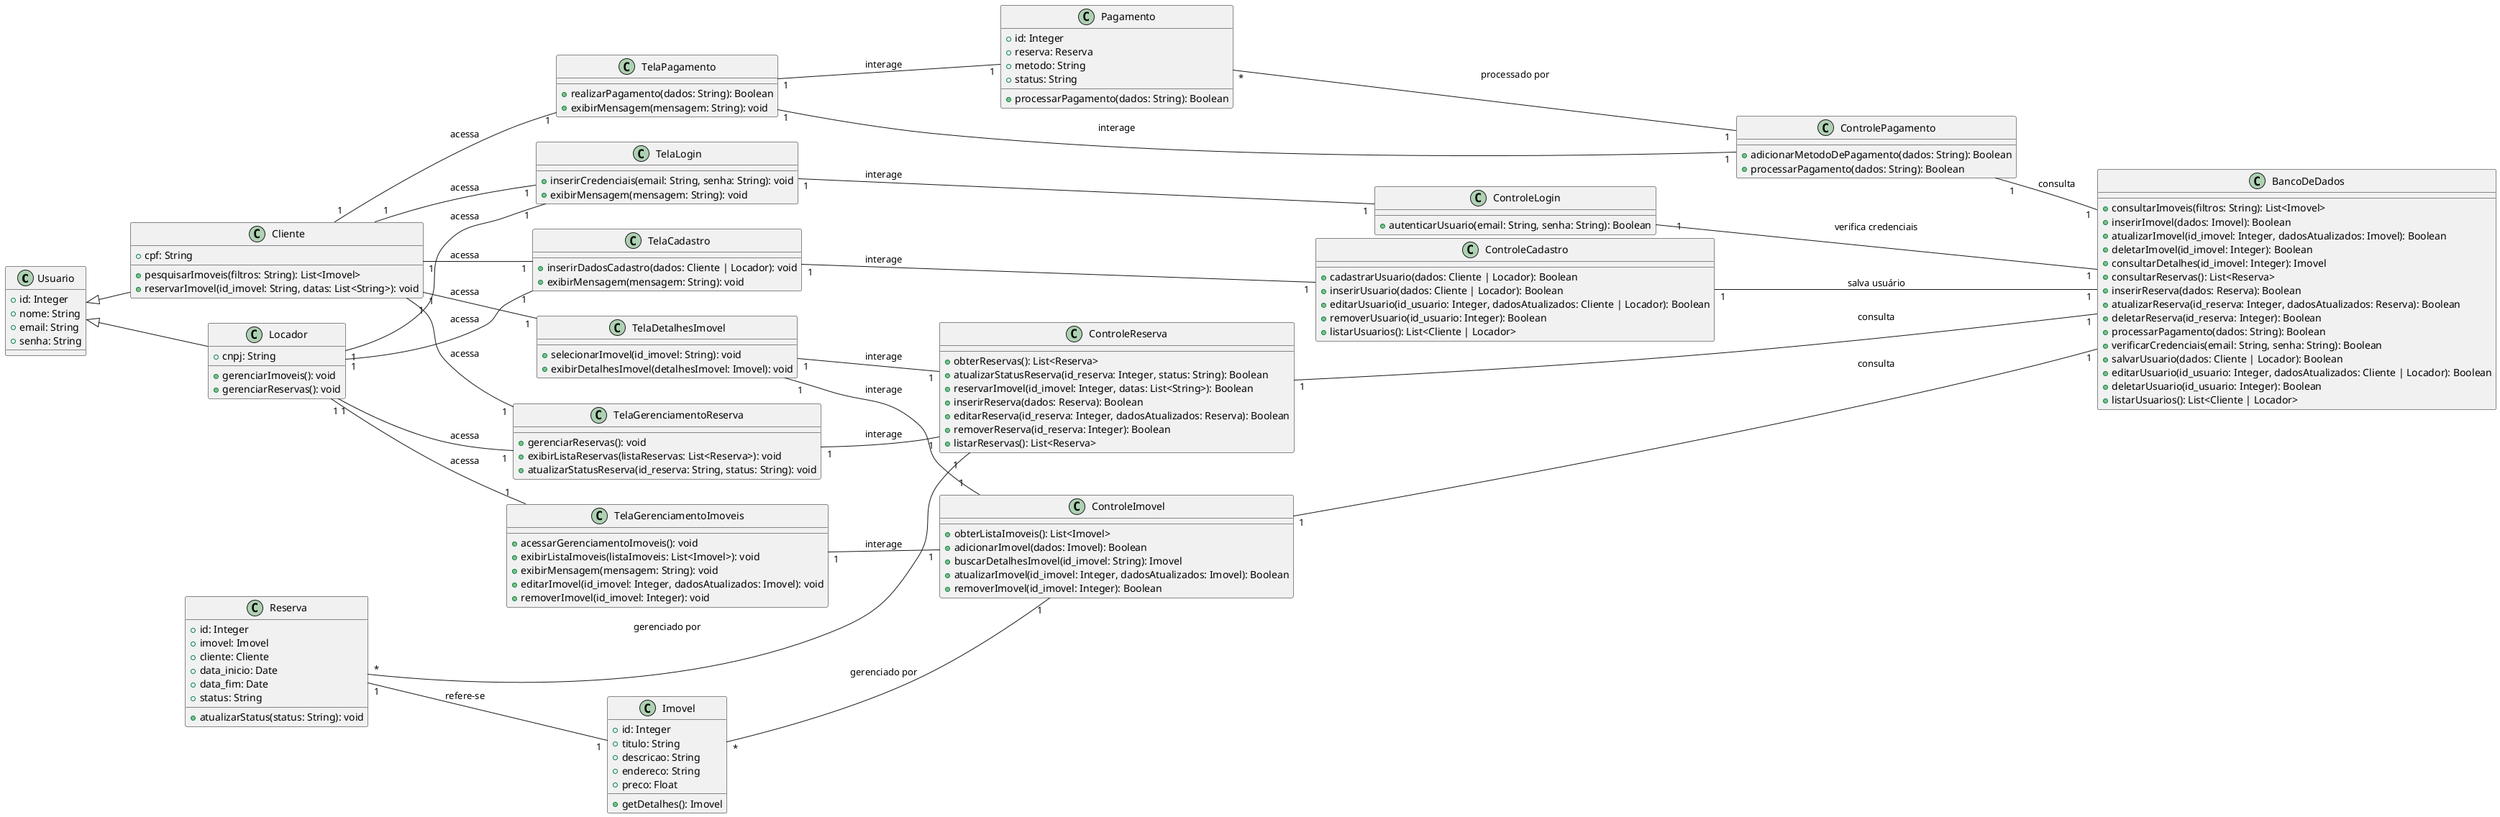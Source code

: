 @startuml
left to right direction

class Usuario {
    +id: Integer
    +nome: String
    +email: String
    +senha: String
}

class Locador {
    +cnpj: String
    +gerenciarImoveis(): void
    +gerenciarReservas(): void
}

class Cliente {
    +cpf: String
    +pesquisarImoveis(filtros: String): List<Imovel>
    +reservarImovel(id_imovel: String, datas: List<String>): void
}

Usuario <|-- Locador
Usuario <|-- Cliente

class Imovel {
    +id: Integer
    +titulo: String
    +descricao: String
    +endereco: String
    +preco: Float
    +getDetalhes(): Imovel
}

class Reserva {
    +id: Integer
    +imovel: Imovel
    +cliente: Cliente
    +data_inicio: Date
    +data_fim: Date
    +status: String
    +atualizarStatus(status: String): void
}

class Pagamento {
    +id: Integer
    +reserva: Reserva
    +metodo: String
    +status: String
    +processarPagamento(dados: String): Boolean
}

class ControleImovel {
    +obterListaImoveis(): List<Imovel>
    +adicionarImovel(dados: Imovel): Boolean
    +buscarDetalhesImovel(id_imovel: String): Imovel
    +atualizarImovel(id_imovel: Integer, dadosAtualizados: Imovel): Boolean
    +removerImovel(id_imovel: Integer): Boolean
}

class ControleReserva {
    +obterReservas(): List<Reserva>
    +atualizarStatusReserva(id_reserva: Integer, status: String): Boolean
    +reservarImovel(id_imovel: Integer, datas: List<String>): Boolean
    +inserirReserva(dados: Reserva): Boolean
    +editarReserva(id_reserva: Integer, dadosAtualizados: Reserva): Boolean
    +removerReserva(id_reserva: Integer): Boolean
    +listarReservas(): List<Reserva>
}

class ControlePagamento {
    +adicionarMetodoDePagamento(dados: String): Boolean
    +processarPagamento(dados: String): Boolean
}

class ControleLogin {
    +autenticarUsuario(email: String, senha: String): Boolean
}

class ControleCadastro {
    +cadastrarUsuario(dados: Cliente | Locador): Boolean
    +inserirUsuario(dados: Cliente | Locador): Boolean
    +editarUsuario(id_usuario: Integer, dadosAtualizados: Cliente | Locador): Boolean
    +removerUsuario(id_usuario: Integer): Boolean
    +listarUsuarios(): List<Cliente | Locador>
}

class BancoDeDados {
   +consultarImoveis(filtros: String): List<Imovel>
    +inserirImovel(dados: Imovel): Boolean
    +atualizarImovel(id_imovel: Integer, dadosAtualizados: Imovel): Boolean
    +deletarImovel(id_imovel: Integer): Boolean
    +consultarDetalhes(id_imovel: Integer): Imovel
    +consultarReservas(): List<Reserva>
    +inserirReserva(dados: Reserva): Boolean
    +atualizarReserva(id_reserva: Integer, dadosAtualizados: Reserva): Boolean
    +deletarReserva(id_reserva: Integer): Boolean
    +processarPagamento(dados: String): Boolean
    +verificarCredenciais(email: String, senha: String): Boolean
    +salvarUsuario(dados: Cliente | Locador): Boolean
    +editarUsuario(id_usuario: Integer, dadosAtualizados: Cliente | Locador): Boolean
    +deletarUsuario(id_usuario: Integer): Boolean
    +listarUsuarios(): List<Cliente | Locador>
}

class TelaGerenciamentoImoveis {
    +acessarGerenciamentoImoveis(): void
    +exibirListaImoveis(listaImoveis: List<Imovel>): void
    +exibirMensagem(mensagem: String): void
    +editarImovel(id_imovel: Integer, dadosAtualizados: Imovel): void
    +removerImovel(id_imovel: Integer): void
}

class TelaGerenciamentoReserva {
    +gerenciarReservas(): void
    +exibirListaReservas(listaReservas: List<Reserva>): void
    +atualizarStatusReserva(id_reserva: String, status: String): void
}

class TelaDetalhesImovel {
    +selecionarImovel(id_imovel: String): void
    +exibirDetalhesImovel(detalhesImovel: Imovel): void
}

class TelaLogin {
    +inserirCredenciais(email: String, senha: String): void
    +exibirMensagem(mensagem: String): void
}

class TelaCadastro {
    +inserirDadosCadastro(dados: Cliente | Locador): void
    +exibirMensagem(mensagem: String): void
}

class TelaPagamento {
    +realizarPagamento(dados: String): Boolean
    +exibirMensagem(mensagem: String): void
}

Reserva "1" -- "1" Imovel: refere-se
Imovel "*" -- "1" ControleImovel: gerenciado por
Reserva "*" -- "1" ControleReserva: gerenciado por
Pagamento "*" -- "1" ControlePagamento: processado por
ControleImovel "1" -- "1" BancoDeDados: consulta
ControleReserva "1" -- "1" BancoDeDados: consulta
ControlePagamento "1" -- "1" BancoDeDados: consulta
ControleLogin "1" -- "1" BancoDeDados: verifica credenciais
ControleCadastro "1" -- "1" BancoDeDados: salva usuário

TelaGerenciamentoImoveis "1" -- "1" ControleImovel: interage
TelaGerenciamentoReserva "1" -- "1" ControleReserva: interage
TelaDetalhesImovel "1" -- "1" ControleImovel: interage
TelaDetalhesImovel "1" -- "1" ControleReserva: interage
TelaLogin "1" -- "1" ControleLogin: interage
TelaCadastro "1" -- "1" ControleCadastro: interage
TelaPagamento "1" -- "1" Pagamento: interage
TelaPagamento "1" -- "1" ControlePagamento: interage

Cliente "1" -- "1" TelaDetalhesImovel: acessa
Cliente "1" -- "1" TelaGerenciamentoReserva: acessa
Cliente "1" -- "1" TelaPagamento: acessa
Cliente "1" -- "1" TelaLogin: acessa
Cliente "1" -- "1" TelaCadastro: acessa

Locador "1" -- "1" TelaGerenciamentoImoveis: acessa
Locador "1" -- "1" TelaGerenciamentoReserva: acessa
Locador "1" -- "1" TelaLogin: acessa
Locador "1" -- "1" TelaCadastro: acessa

@enduml
